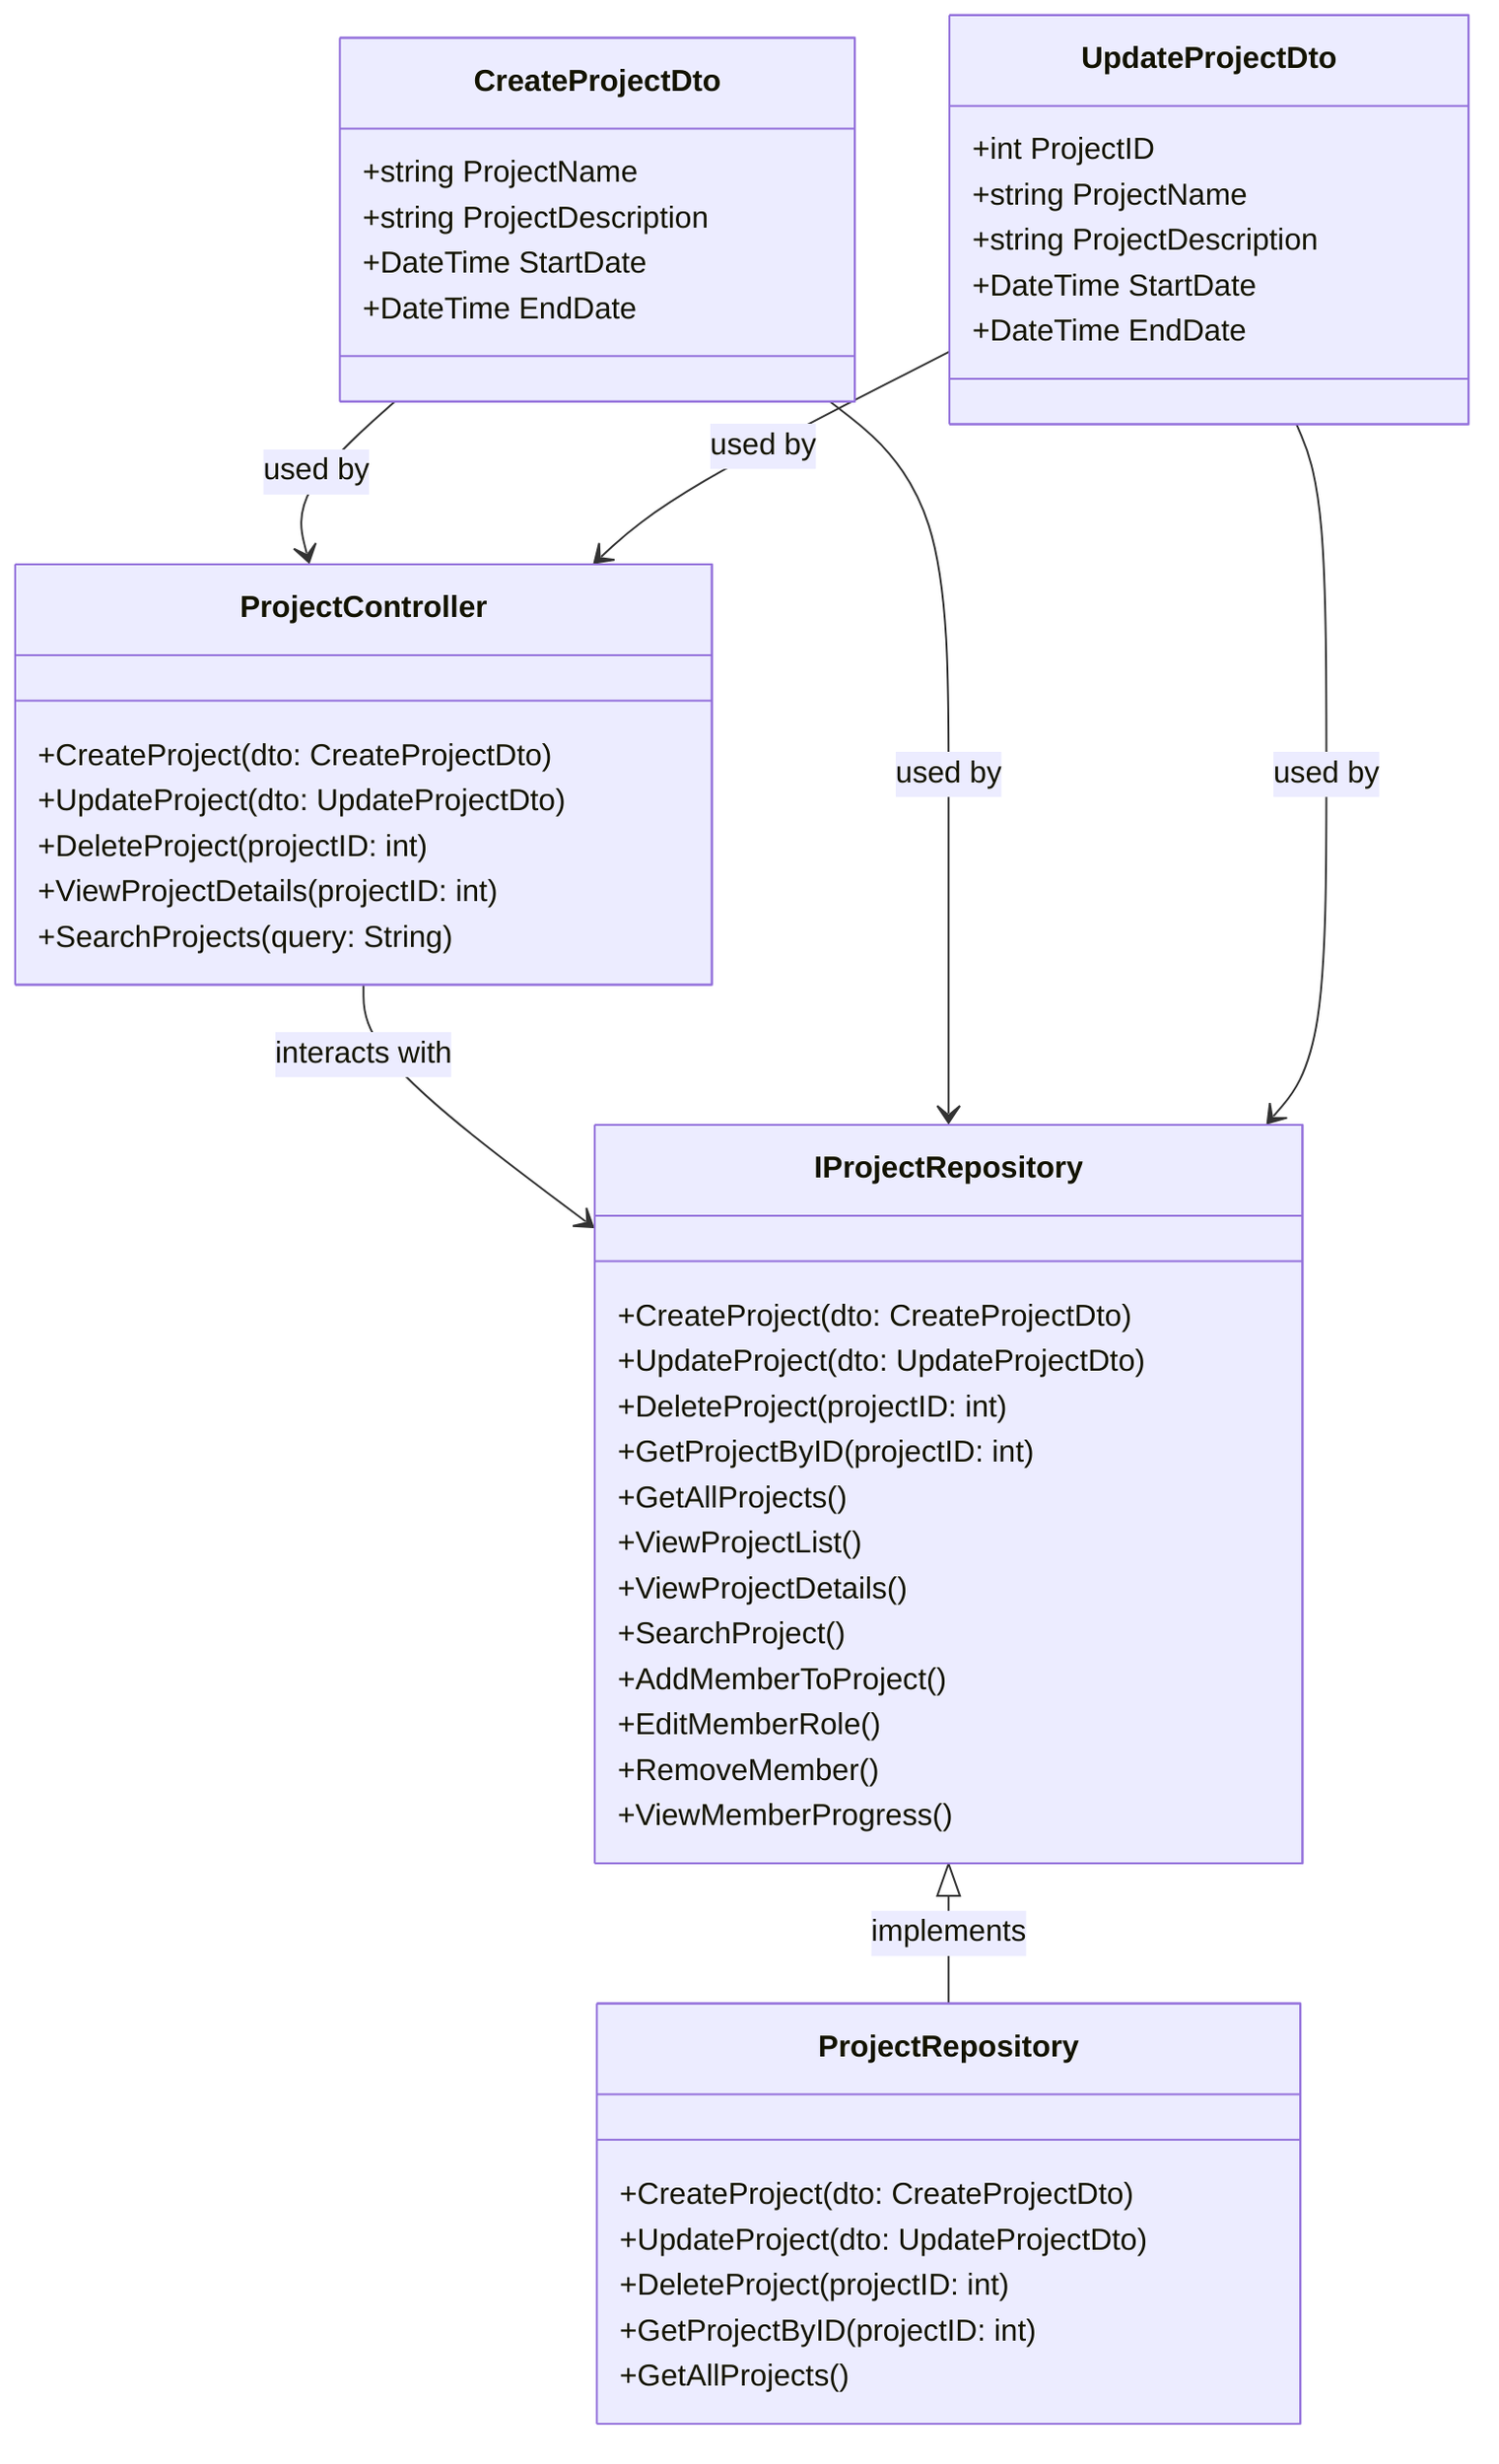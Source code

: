 classDiagram

    %% Dto Classes for Data Transfer Objects (Requests)
    class CreateProjectDto {
        +string ProjectName
        +string ProjectDescription
        +DateTime StartDate
        +DateTime EndDate
    }

    class UpdateProjectDto {
        +int ProjectID
        +string ProjectName
        +string ProjectDescription
        +DateTime StartDate
        +DateTime EndDate
    }

    %% Interfaces
    class IProjectRepository {
        +CreateProject(dto: CreateProjectDto)
        +UpdateProject(dto: UpdateProjectDto)
        +DeleteProject(projectID: int)
        +GetProjectByID(projectID: int)
        +GetAllProjects()
        +ViewProjectList()
        +ViewProjectDetails()
        +SearchProject()
        +AddMemberToProject()
        +EditMemberRole()
        +RemoveMember()
        +ViewMemberProgress()
    }

    %% Repositories (Concrete Implementations)
    class ProjectRepository {
        +CreateProject(dto: CreateProjectDto)
        +UpdateProject(dto: UpdateProjectDto)
        +DeleteProject(projectID: int)
        +GetProjectByID(projectID: int)
        +GetAllProjects()
    }

    %% Controllers
    class ProjectController {
        +CreateProject(dto: CreateProjectDto)
        +UpdateProject(dto: UpdateProjectDto)
        +DeleteProject(projectID: int)
        +ViewProjectDetails(projectID: int)
        +SearchProjects(query: String)
    }

    %% Repositories Interface
    IProjectRepository <|-- ProjectRepository : implements

    %% Controllers call Repositories
    ProjectController --> IProjectRepository : interacts with

    %% Dtos are used by Controllers and Repositories
    CreateProjectDto --> ProjectController : used by
    CreateProjectDto --> IProjectRepository : used by
    UpdateProjectDto --> ProjectController : used by
    UpdateProjectDto --> IProjectRepository : used by